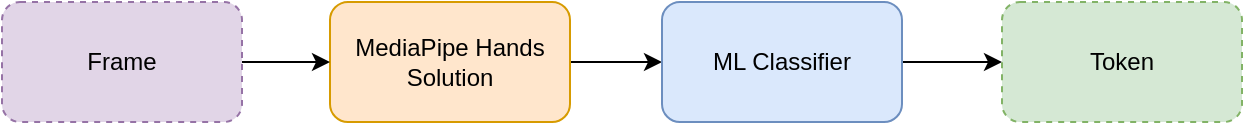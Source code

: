 <mxfile version="15.5.9" type="device"><diagram id="1JYU5tzefgO-P0JHr6zS" name="Page-1"><mxGraphModel dx="1063" dy="561" grid="1" gridSize="10" guides="1" tooltips="1" connect="1" arrows="1" fold="1" page="1" pageScale="1" pageWidth="827" pageHeight="1169" math="0" shadow="0"><root><mxCell id="0"/><mxCell id="1" parent="0"/><mxCell id="CXgq-jEnA9lCVynzGmzy-6" style="edgeStyle=orthogonalEdgeStyle;rounded=0;orthogonalLoop=1;jettySize=auto;html=1;entryX=0;entryY=0.5;entryDx=0;entryDy=0;" parent="1" source="CXgq-jEnA9lCVynzGmzy-1" target="CXgq-jEnA9lCVynzGmzy-4" edge="1"><mxGeometry relative="1" as="geometry"/></mxCell><mxCell id="CXgq-jEnA9lCVynzGmzy-1" value="MediaPipe Hands Solution" style="rounded=1;whiteSpace=wrap;html=1;fillColor=#ffe6cc;strokeColor=#d79b00;" parent="1" vertex="1"><mxGeometry x="268" y="240" width="120" height="60" as="geometry"/></mxCell><mxCell id="CXgq-jEnA9lCVynzGmzy-5" style="edgeStyle=orthogonalEdgeStyle;rounded=0;orthogonalLoop=1;jettySize=auto;html=1;entryX=0;entryY=0.5;entryDx=0;entryDy=0;" parent="1" source="CXgq-jEnA9lCVynzGmzy-3" target="CXgq-jEnA9lCVynzGmzy-1" edge="1"><mxGeometry relative="1" as="geometry"/></mxCell><mxCell id="CXgq-jEnA9lCVynzGmzy-3" value="Frame" style="rounded=1;whiteSpace=wrap;html=1;dashed=1;fillColor=#e1d5e7;strokeColor=#9673a6;" parent="1" vertex="1"><mxGeometry x="104" y="240" width="120" height="60" as="geometry"/></mxCell><mxCell id="CXgq-jEnA9lCVynzGmzy-7" style="edgeStyle=orthogonalEdgeStyle;rounded=0;orthogonalLoop=1;jettySize=auto;html=1;" parent="1" source="CXgq-jEnA9lCVynzGmzy-4" edge="1"><mxGeometry relative="1" as="geometry"><mxPoint x="604" y="270" as="targetPoint"/></mxGeometry></mxCell><mxCell id="CXgq-jEnA9lCVynzGmzy-4" value="ML Classifier" style="rounded=1;whiteSpace=wrap;html=1;fillColor=#dae8fc;strokeColor=#6c8ebf;" parent="1" vertex="1"><mxGeometry x="434" y="240" width="120" height="60" as="geometry"/></mxCell><mxCell id="CXgq-jEnA9lCVynzGmzy-8" value="Token" style="rounded=1;whiteSpace=wrap;html=1;dashed=1;fillColor=#d5e8d4;strokeColor=#82b366;" parent="1" vertex="1"><mxGeometry x="604" y="240" width="120" height="60" as="geometry"/></mxCell></root></mxGraphModel></diagram></mxfile>